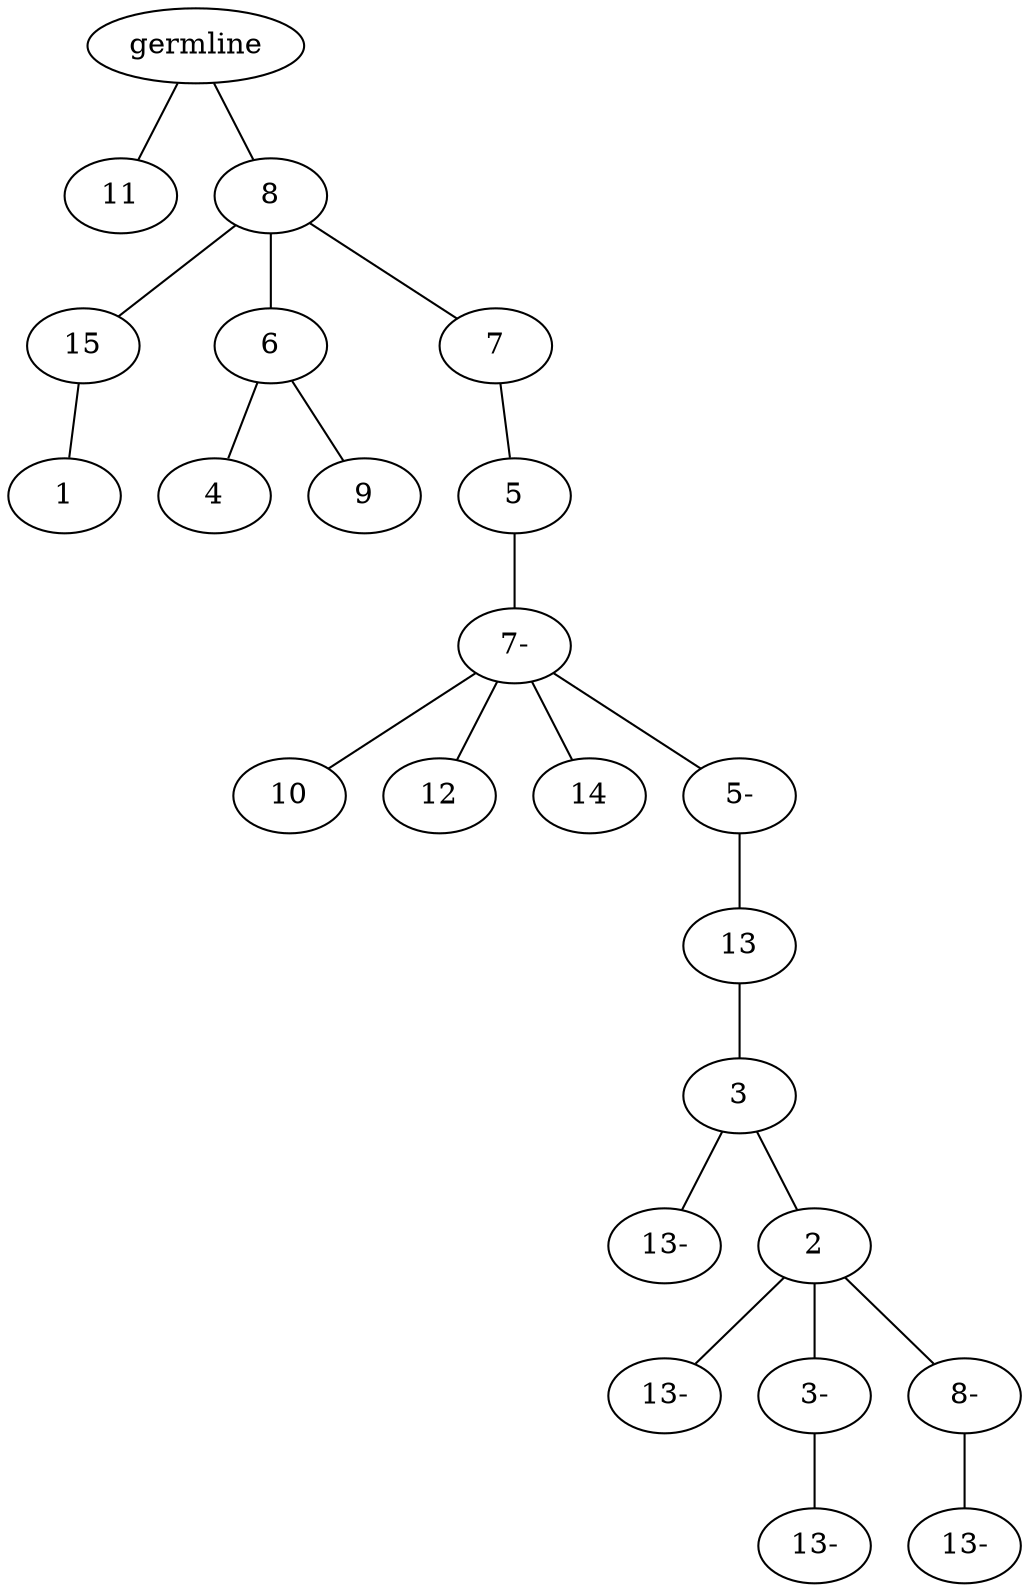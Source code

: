 graph tree {
    "140334854173984" [label="germline"];
    "140334854176480" [label="11"];
    "140334854175424" [label="8"];
    "140334854177312" [label="15"];
    "140334854177504" [label="1"];
    "140334854177600" [label="6"];
    "140334854178368" [label="4"];
    "140334854179424" [label="9"];
    "140334854178896" [label="7"];
    "140334854207568" [label="5"];
    "140334854207232" [label="7-"];
    "140334854206512" [label="10"];
    "140334854206560" [label="12"];
    "140334854208288" [label="14"];
    "140334854208336" [label="5-"];
    "140334854207952" [label="13"];
    "140334854207616" [label="3"];
    "140334854206128" [label="13-"];
    "140334854208048" [label="2"];
    "140334854176000" [label="13-"];
    "140334854241344" [label="3-"];
    "140334854240576" [label="13-"];
    "140334854238800" [label="8-"];
    "140334854379024" [label="13-"];
    "140334854173984" -- "140334854176480";
    "140334854173984" -- "140334854175424";
    "140334854175424" -- "140334854177312";
    "140334854175424" -- "140334854177600";
    "140334854175424" -- "140334854178896";
    "140334854177312" -- "140334854177504";
    "140334854177600" -- "140334854178368";
    "140334854177600" -- "140334854179424";
    "140334854178896" -- "140334854207568";
    "140334854207568" -- "140334854207232";
    "140334854207232" -- "140334854206512";
    "140334854207232" -- "140334854206560";
    "140334854207232" -- "140334854208288";
    "140334854207232" -- "140334854208336";
    "140334854208336" -- "140334854207952";
    "140334854207952" -- "140334854207616";
    "140334854207616" -- "140334854206128";
    "140334854207616" -- "140334854208048";
    "140334854208048" -- "140334854176000";
    "140334854208048" -- "140334854241344";
    "140334854208048" -- "140334854238800";
    "140334854241344" -- "140334854240576";
    "140334854238800" -- "140334854379024";
}
